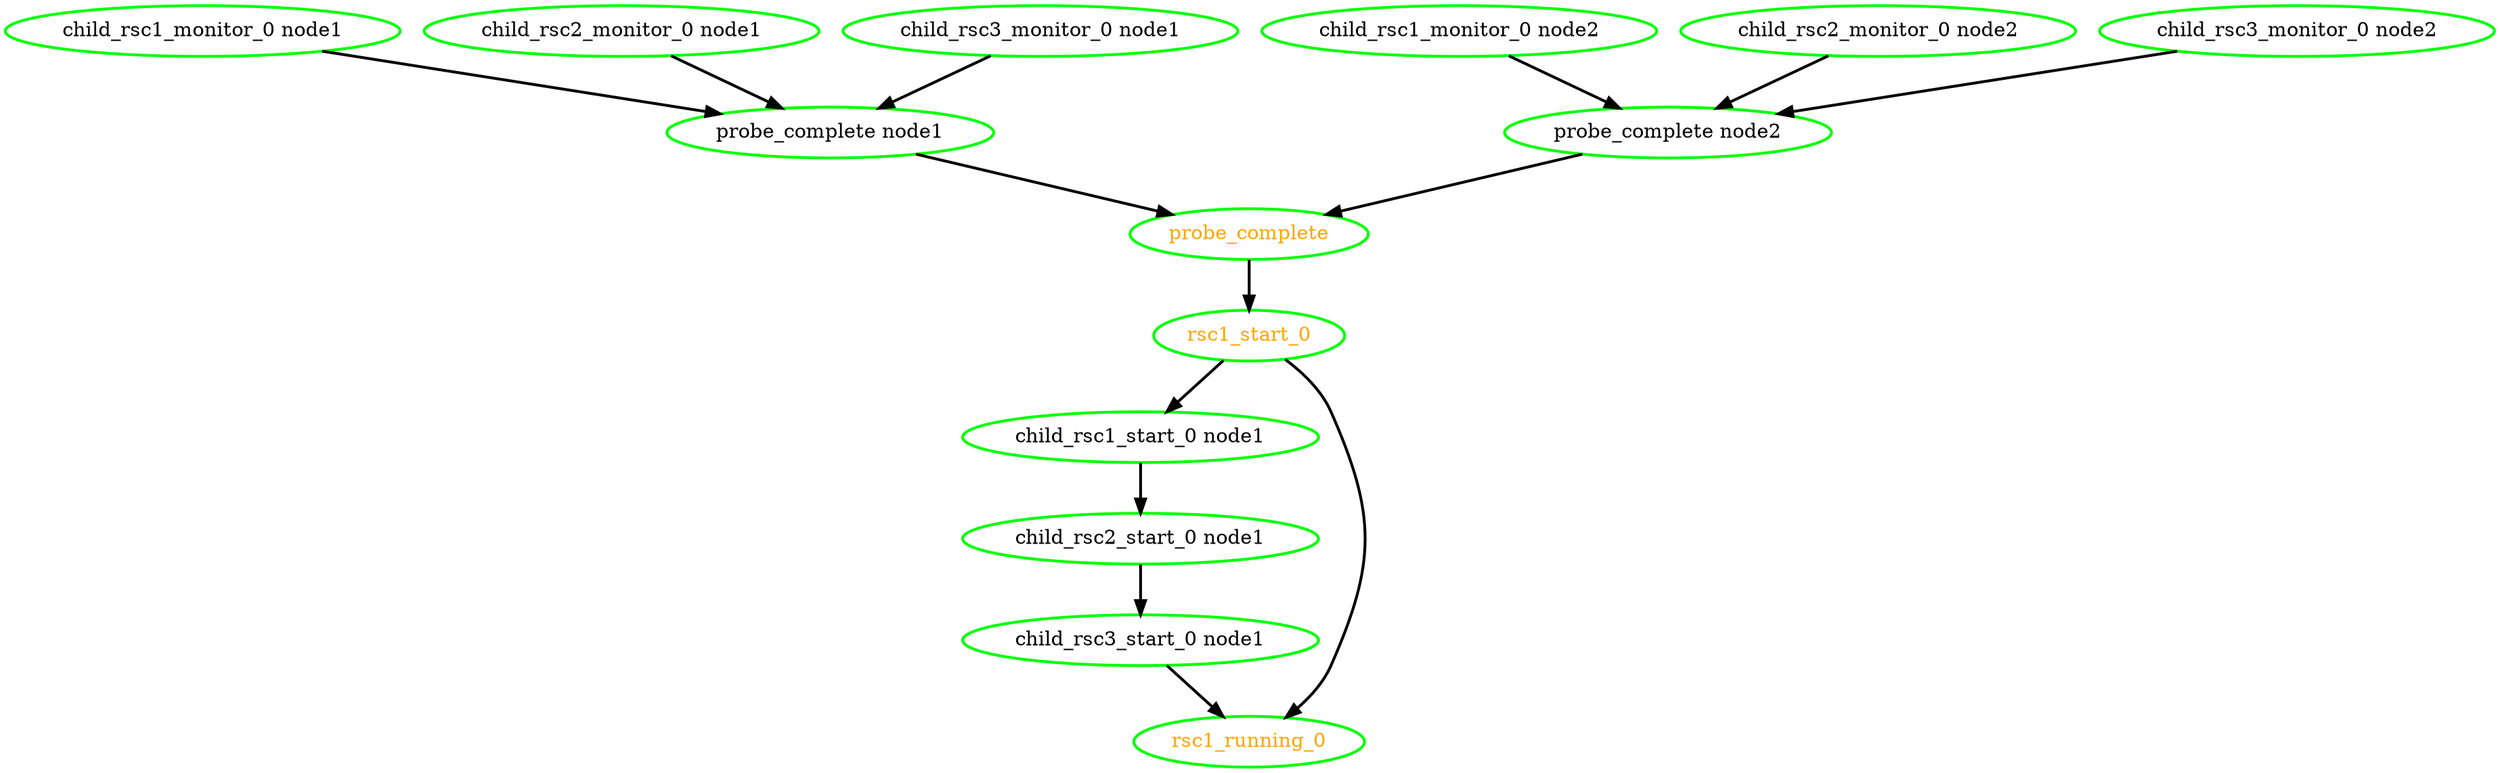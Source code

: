 digraph "g" {
	size = "30,30"
"probe_complete" [ style=bold color="green" fontcolor="orange" ]
"probe_complete node1" [ style=bold color="green" fontcolor="black" ]
"child_rsc1_monitor_0 node1" [ style=bold color="green" fontcolor="black" ]
"child_rsc2_monitor_0 node1" [ style=bold color="green" fontcolor="black" ]
"child_rsc3_monitor_0 node1" [ style=bold color="green" fontcolor="black" ]
"probe_complete node2" [ style=bold color="green" fontcolor="black" ]
"child_rsc1_monitor_0 node2" [ style=bold color="green" fontcolor="black" ]
"child_rsc2_monitor_0 node2" [ style=bold color="green" fontcolor="black" ]
"child_rsc3_monitor_0 node2" [ style=bold color="green" fontcolor="black" ]
"child_rsc1_start_0 node1" [ style=bold color="green" fontcolor="black" ]
"child_rsc2_start_0 node1" [ style=bold color="green" fontcolor="black" ]
"child_rsc3_start_0 node1" [ style=bold color="green" fontcolor="black" ]
"rsc1_start_0" [ style=bold color="green" fontcolor="orange" ]
"rsc1_running_0" [ style=bold color="green" fontcolor="orange" ]
"probe_complete node1" -> "probe_complete" [ style = bold]
"probe_complete node2" -> "probe_complete" [ style = bold]
"child_rsc1_monitor_0 node1" -> "probe_complete node1" [ style = bold]
"child_rsc2_monitor_0 node1" -> "probe_complete node1" [ style = bold]
"child_rsc3_monitor_0 node1" -> "probe_complete node1" [ style = bold]
"child_rsc1_monitor_0 node2" -> "probe_complete node2" [ style = bold]
"child_rsc2_monitor_0 node2" -> "probe_complete node2" [ style = bold]
"child_rsc3_monitor_0 node2" -> "probe_complete node2" [ style = bold]
"rsc1_start_0" -> "child_rsc1_start_0 node1" [ style = bold]
"child_rsc1_start_0 node1" -> "child_rsc2_start_0 node1" [ style = bold]
"child_rsc2_start_0 node1" -> "child_rsc3_start_0 node1" [ style = bold]
"probe_complete" -> "rsc1_start_0" [ style = bold]
"child_rsc3_start_0 node1" -> "rsc1_running_0" [ style = bold]
"rsc1_start_0" -> "rsc1_running_0" [ style = bold]
}
